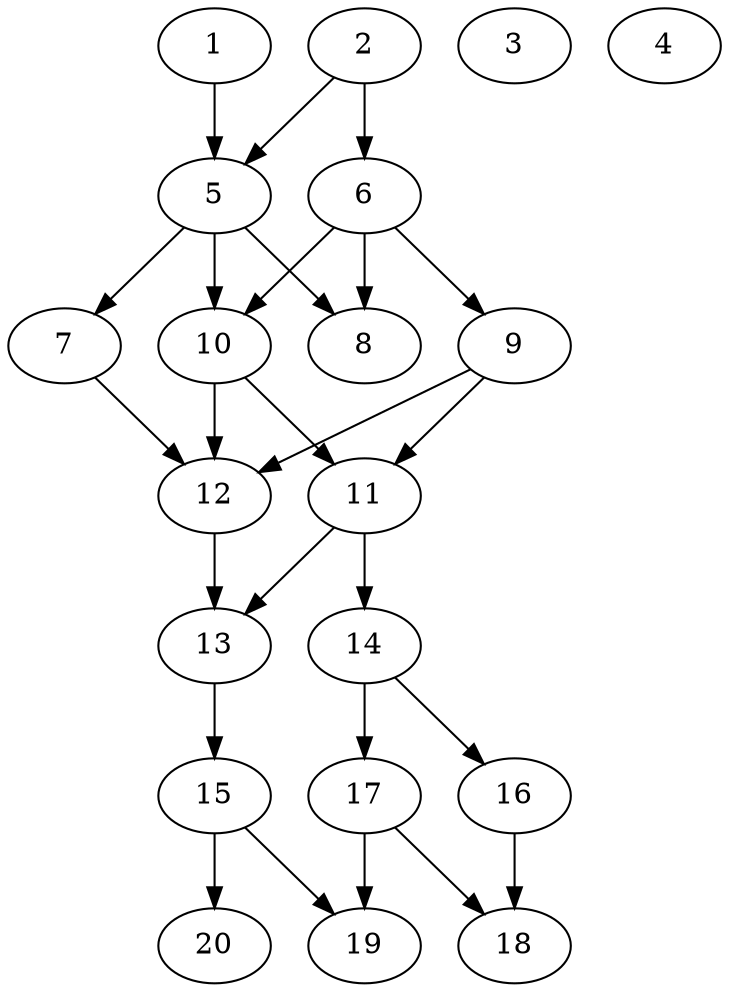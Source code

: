 // DAG automatically generated by daggen at Sat Jul 27 15:36:23 2019
// ./daggen --dot -n 20 --ccr 0.5 --fat 0.4 --regular 0.5 --density 0.7 --mindata 5242880 --maxdata 52428800 
digraph G {
  1 [size="19929088", alpha="0.02", expect_size="9964544"] 
  1 -> 5 [size ="9964544"]
  2 [size="15446016", alpha="0.02", expect_size="7723008"] 
  2 -> 5 [size ="7723008"]
  2 -> 6 [size ="7723008"]
  3 [size="29601792", alpha="0.00", expect_size="14800896"] 
  4 [size="62453760", alpha="0.06", expect_size="31226880"] 
  5 [size="36837376", alpha="0.14", expect_size="18418688"] 
  5 -> 7 [size ="18418688"]
  5 -> 8 [size ="18418688"]
  5 -> 10 [size ="18418688"]
  6 [size="57714688", alpha="0.04", expect_size="28857344"] 
  6 -> 8 [size ="28857344"]
  6 -> 9 [size ="28857344"]
  6 -> 10 [size ="28857344"]
  7 [size="32583680", alpha="0.11", expect_size="16291840"] 
  7 -> 12 [size ="16291840"]
  8 [size="32894976", alpha="0.11", expect_size="16447488"] 
  9 [size="25530368", alpha="0.10", expect_size="12765184"] 
  9 -> 11 [size ="12765184"]
  9 -> 12 [size ="12765184"]
  10 [size="46419968", alpha="0.03", expect_size="23209984"] 
  10 -> 11 [size ="23209984"]
  10 -> 12 [size ="23209984"]
  11 [size="28078080", alpha="0.15", expect_size="14039040"] 
  11 -> 13 [size ="14039040"]
  11 -> 14 [size ="14039040"]
  12 [size="37599232", alpha="0.12", expect_size="18799616"] 
  12 -> 13 [size ="18799616"]
  13 [size="46036992", alpha="0.13", expect_size="23018496"] 
  13 -> 15 [size ="23018496"]
  14 [size="47646720", alpha="0.08", expect_size="23823360"] 
  14 -> 16 [size ="23823360"]
  14 -> 17 [size ="23823360"]
  15 [size="77660160", alpha="0.03", expect_size="38830080"] 
  15 -> 19 [size ="38830080"]
  15 -> 20 [size ="38830080"]
  16 [size="48982016", alpha="0.13", expect_size="24491008"] 
  16 -> 18 [size ="24491008"]
  17 [size="68970496", alpha="0.13", expect_size="34485248"] 
  17 -> 18 [size ="34485248"]
  17 -> 19 [size ="34485248"]
  18 [size="27645952", alpha="0.11", expect_size="13822976"] 
  19 [size="78567424", alpha="0.16", expect_size="39283712"] 
  20 [size="31029248", alpha="0.11", expect_size="15514624"] 
}
